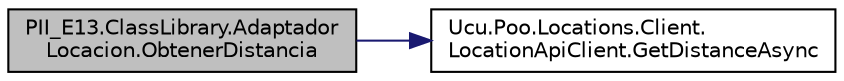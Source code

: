 digraph "PII_E13.ClassLibrary.AdaptadorLocacion.ObtenerDistancia"
{
 // INTERACTIVE_SVG=YES
 // LATEX_PDF_SIZE
  edge [fontname="Helvetica",fontsize="10",labelfontname="Helvetica",labelfontsize="10"];
  node [fontname="Helvetica",fontsize="10",shape=record];
  rankdir="LR";
  Node1 [label="PII_E13.ClassLibrary.Adaptador\lLocacion.ObtenerDistancia",height=0.2,width=0.4,color="black", fillcolor="grey75", style="filled", fontcolor="black",tooltip="Sirve para obtener la distancia entre dos ubicaciones."];
  Node1 -> Node2 [color="midnightblue",fontsize="10",style="solid",fontname="Helvetica"];
  Node2 [label="Ucu.Poo.Locations.Client.\lLocationApiClient.GetDistanceAsync",height=0.2,width=0.4,color="black", fillcolor="white", style="filled",URL="$classUcu_1_1Poo_1_1Locations_1_1Client_1_1LocationApiClient.html#a8682c629cc8a4ccf01424a0e07035884",tooltip="Obtiene la distancia entre dos coordenadas."];
}
